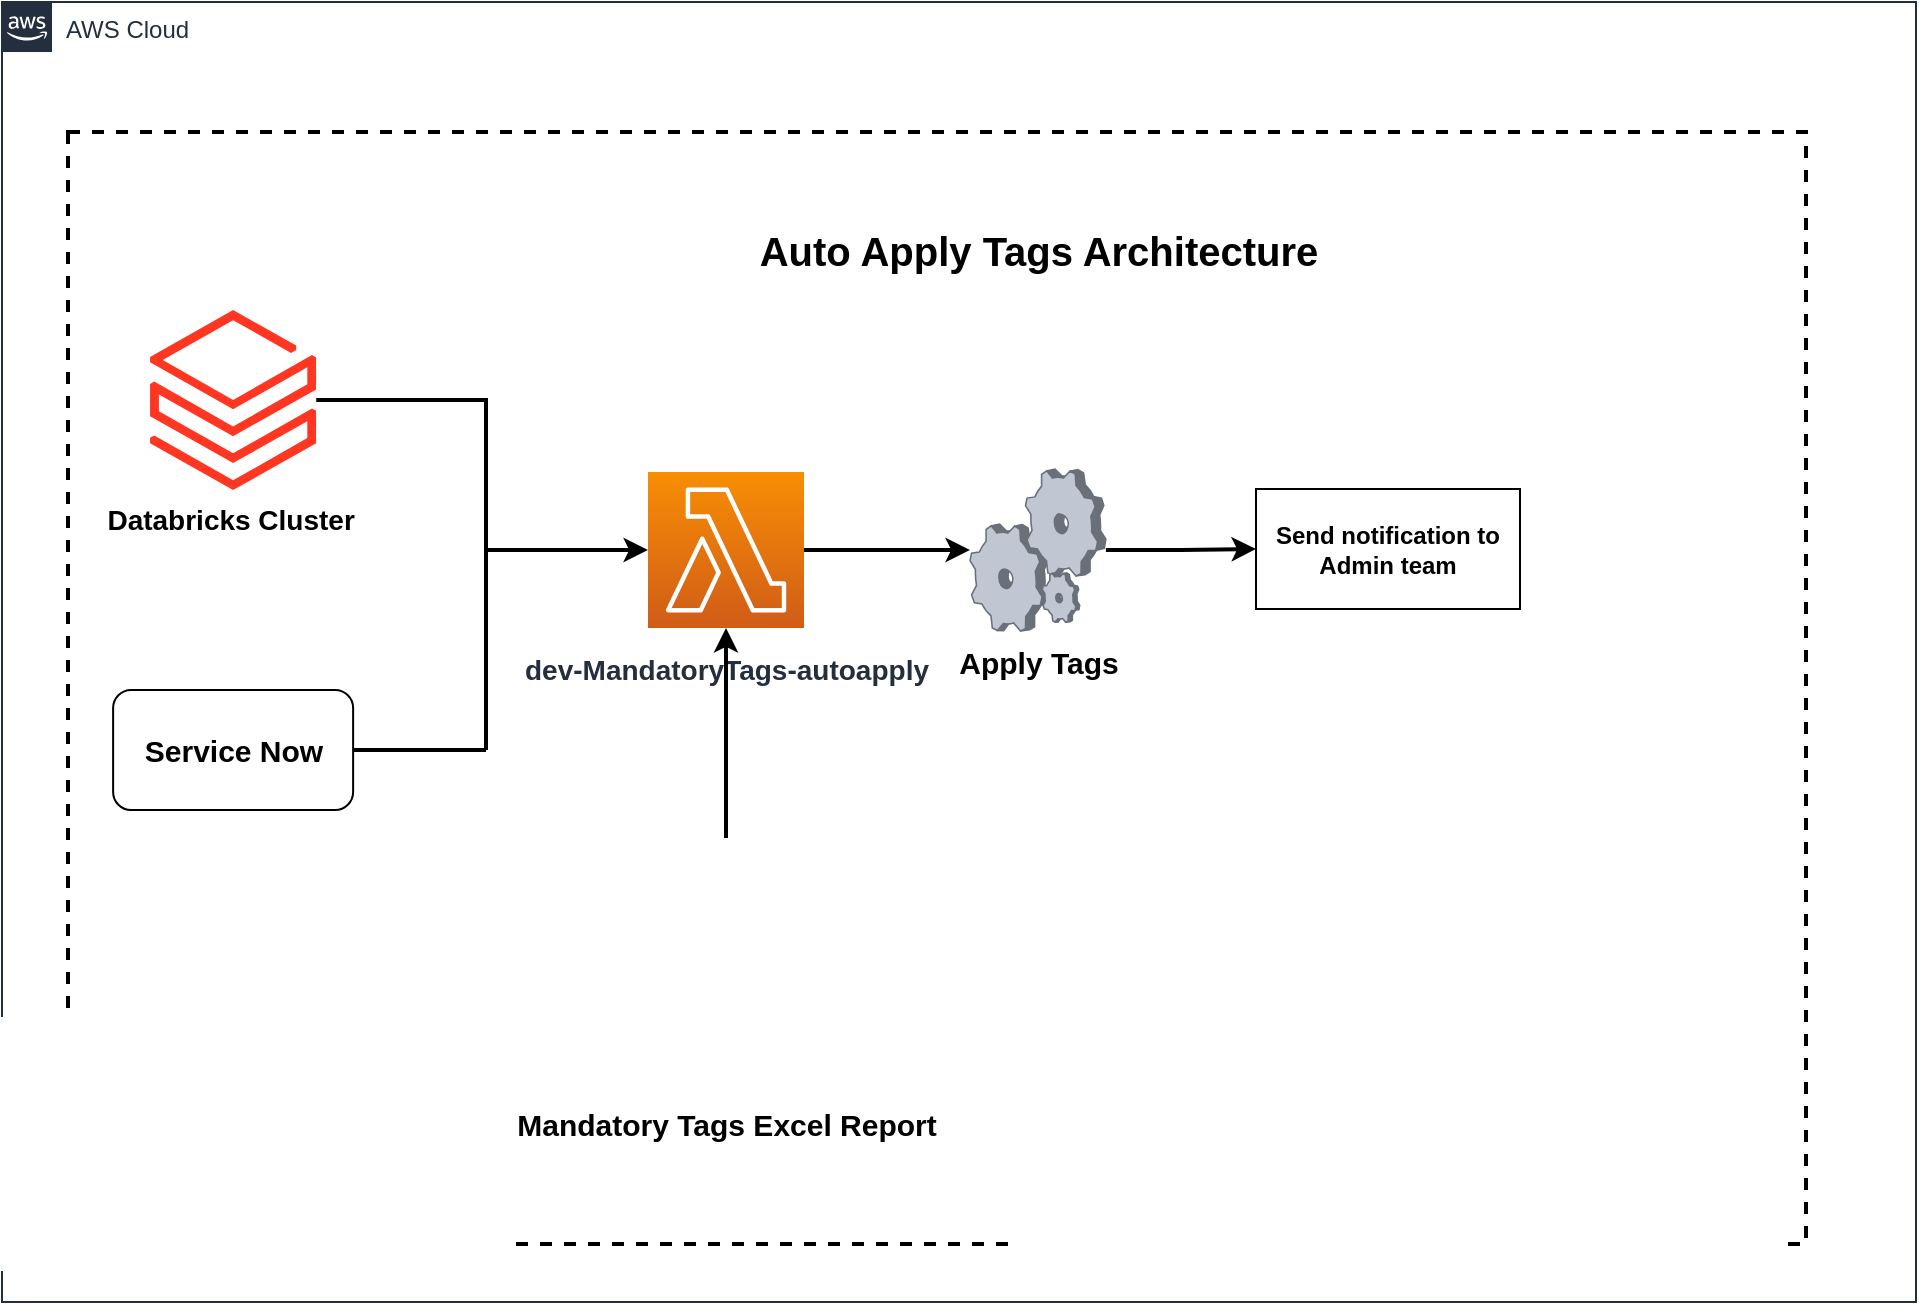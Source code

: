 <mxfile version="22.1.3" type="github">
  <diagram id="Ht1M8jgEwFfnCIfOTk4-" name="Page-1">
    <mxGraphModel dx="1040" dy="600" grid="1" gridSize="11" guides="1" tooltips="1" connect="1" arrows="1" fold="1" page="1" pageScale="1" pageWidth="1169" pageHeight="827" math="0" shadow="0">
      <root>
        <mxCell id="0" />
        <mxCell id="1" parent="0" />
        <mxCell id="UEzPUAAOIrF-is8g5C7q-74" value="AWS Cloud" style="points=[[0,0],[0.25,0],[0.5,0],[0.75,0],[1,0],[1,0.25],[1,0.5],[1,0.75],[1,1],[0.75,1],[0.5,1],[0.25,1],[0,1],[0,0.75],[0,0.5],[0,0.25]];outlineConnect=0;gradientColor=none;html=1;whiteSpace=wrap;fontSize=12;fontStyle=0;shape=mxgraph.aws4.group;grIcon=mxgraph.aws4.group_aws_cloud_alt;strokeColor=#232F3E;fillColor=none;verticalAlign=top;align=left;spacingLeft=30;fontColor=#232F3E;dashed=0;labelBackgroundColor=#ffffff;container=1;pointerEvents=0;collapsible=0;recursiveResize=0;" parent="1" vertex="1">
          <mxGeometry x="44" y="110" width="957" height="650" as="geometry" />
        </mxCell>
        <mxCell id="UEzPUAAOIrF-is8g5C7q-107" value="" style="rounded=0;whiteSpace=wrap;html=1;labelBackgroundColor=none;fillColor=none;dashed=1;container=1;pointerEvents=0;collapsible=0;recursiveResize=0;strokeWidth=2;" parent="UEzPUAAOIrF-is8g5C7q-74" vertex="1">
          <mxGeometry x="33" y="65" width="869" height="556" as="geometry" />
        </mxCell>
        <mxCell id="wpDZTsJx0Alkrm5YS9d_-1" value="&lt;font style=&quot;font-size: 14px;&quot;&gt;&lt;b&gt;Databricks Cluster&amp;nbsp;&lt;/b&gt;&lt;/font&gt;" style="image;aspect=fixed;html=1;points=[];align=center;fontSize=12;image=img/lib/azure2/analytics/Azure_Databricks.svg;" vertex="1" parent="UEzPUAAOIrF-is8g5C7q-107">
          <mxGeometry x="41" y="89" width="83.12" height="90" as="geometry" />
        </mxCell>
        <mxCell id="wpDZTsJx0Alkrm5YS9d_-50" value="" style="edgeStyle=orthogonalEdgeStyle;rounded=0;orthogonalLoop=1;jettySize=auto;html=1;strokeWidth=2;" edge="1" parent="UEzPUAAOIrF-is8g5C7q-107" source="UEzPUAAOIrF-is8g5C7q-85" target="wpDZTsJx0Alkrm5YS9d_-32">
          <mxGeometry relative="1" as="geometry" />
        </mxCell>
        <mxCell id="UEzPUAAOIrF-is8g5C7q-85" value="&lt;font style=&quot;font-size: 14px;&quot;&gt;&lt;b&gt;dev-MandatoryTags-autoapply&lt;/b&gt;&lt;/font&gt;" style="outlineConnect=0;fontColor=#232F3E;gradientColor=#F78E04;gradientDirection=north;fillColor=#D05C17;strokeColor=#ffffff;dashed=0;verticalLabelPosition=bottom;verticalAlign=top;align=center;html=1;fontSize=12;fontStyle=0;aspect=fixed;shape=mxgraph.aws4.resourceIcon;resIcon=mxgraph.aws4.lambda;labelBackgroundColor=#ffffff;spacingTop=6;" parent="UEzPUAAOIrF-is8g5C7q-107" vertex="1">
          <mxGeometry x="290" y="170" width="78" height="78" as="geometry" />
        </mxCell>
        <mxCell id="wpDZTsJx0Alkrm5YS9d_-6" value="" style="endArrow=classic;html=1;rounded=0;strokeWidth=2;" edge="1" parent="UEzPUAAOIrF-is8g5C7q-107" target="UEzPUAAOIrF-is8g5C7q-85">
          <mxGeometry width="50" height="50" relative="1" as="geometry">
            <mxPoint x="209" y="209" as="sourcePoint" />
            <mxPoint x="129" y="258" as="targetPoint" />
          </mxGeometry>
        </mxCell>
        <mxCell id="wpDZTsJx0Alkrm5YS9d_-17" value="&lt;b&gt;&lt;font style=&quot;font-size: 15px;&quot;&gt;Service Now&lt;/font&gt;&lt;/b&gt;" style="rounded=1;whiteSpace=wrap;html=1;" vertex="1" parent="UEzPUAAOIrF-is8g5C7q-107">
          <mxGeometry x="22.56" y="279" width="120" height="60" as="geometry" />
        </mxCell>
        <mxCell id="wpDZTsJx0Alkrm5YS9d_-26" value="&lt;b&gt;Send notification to Admin team&lt;/b&gt;" style="rounded=0;whiteSpace=wrap;html=1;" vertex="1" parent="UEzPUAAOIrF-is8g5C7q-107">
          <mxGeometry x="594" y="178.5" width="132" height="60" as="geometry" />
        </mxCell>
        <mxCell id="wpDZTsJx0Alkrm5YS9d_-51" value="" style="edgeStyle=orthogonalEdgeStyle;rounded=0;orthogonalLoop=1;jettySize=auto;html=1;strokeWidth=2;" edge="1" parent="UEzPUAAOIrF-is8g5C7q-107" source="wpDZTsJx0Alkrm5YS9d_-32" target="wpDZTsJx0Alkrm5YS9d_-26">
          <mxGeometry relative="1" as="geometry" />
        </mxCell>
        <mxCell id="wpDZTsJx0Alkrm5YS9d_-32" value="&lt;font style=&quot;font-size: 15px;&quot;&gt;&lt;b&gt;Apply Tags&lt;/b&gt;&lt;/font&gt;" style="verticalLabelPosition=bottom;sketch=0;aspect=fixed;html=1;verticalAlign=top;strokeColor=none;align=center;outlineConnect=0;shape=mxgraph.citrix.process;" vertex="1" parent="UEzPUAAOIrF-is8g5C7q-107">
          <mxGeometry x="451" y="168.5" width="67.94" height="81" as="geometry" />
        </mxCell>
        <mxCell id="wpDZTsJx0Alkrm5YS9d_-44" value="" style="endArrow=none;html=1;rounded=0;fontSize=11;strokeWidth=2;" edge="1" parent="UEzPUAAOIrF-is8g5C7q-107" source="wpDZTsJx0Alkrm5YS9d_-1">
          <mxGeometry width="50" height="50" relative="1" as="geometry">
            <mxPoint x="170" y="182" as="sourcePoint" />
            <mxPoint x="209" y="134" as="targetPoint" />
          </mxGeometry>
        </mxCell>
        <mxCell id="wpDZTsJx0Alkrm5YS9d_-48" value="" style="endArrow=none;html=1;rounded=0;strokeWidth=2;" edge="1" parent="UEzPUAAOIrF-is8g5C7q-107">
          <mxGeometry width="50" height="50" relative="1" as="geometry">
            <mxPoint x="209" y="309" as="sourcePoint" />
            <mxPoint x="209" y="133" as="targetPoint" />
          </mxGeometry>
        </mxCell>
        <mxCell id="wpDZTsJx0Alkrm5YS9d_-49" value="" style="endArrow=classic;html=1;rounded=0;strokeWidth=2;exitX=0.5;exitY=0;exitDx=0;exitDy=0;" edge="1" parent="UEzPUAAOIrF-is8g5C7q-107" target="UEzPUAAOIrF-is8g5C7q-85">
          <mxGeometry width="50" height="50" relative="1" as="geometry">
            <mxPoint x="329.0" y="353" as="sourcePoint" />
            <mxPoint x="301" y="220" as="targetPoint" />
          </mxGeometry>
        </mxCell>
        <mxCell id="wpDZTsJx0Alkrm5YS9d_-47" value="" style="endArrow=none;html=1;rounded=0;entryX=1;entryY=0.5;entryDx=0;entryDy=0;strokeWidth=2;" edge="1" parent="UEzPUAAOIrF-is8g5C7q-107" target="wpDZTsJx0Alkrm5YS9d_-17">
          <mxGeometry width="50" height="50" relative="1" as="geometry">
            <mxPoint x="209" y="309" as="sourcePoint" />
            <mxPoint x="204" y="155" as="targetPoint" />
          </mxGeometry>
        </mxCell>
        <mxCell id="wpDZTsJx0Alkrm5YS9d_-53" value="&lt;b&gt;&lt;font style=&quot;font-size: 15px;&quot;&gt;Mandatory Tags Excel Report&lt;/font&gt;&lt;/b&gt;" style="shape=image;html=1;verticalAlign=top;verticalLabelPosition=bottom;labelBackgroundColor=#ffffff;imageAspect=0;aspect=fixed;image=https://cdn0.iconfinder.com/data/icons/logos-microsoft-office-365/128/Microsoft_Office-02-128.png" vertex="1" parent="UEzPUAAOIrF-is8g5C7q-107">
          <mxGeometry x="265" y="353" width="128" height="128" as="geometry" />
        </mxCell>
        <mxCell id="wpDZTsJx0Alkrm5YS9d_-54" value="&lt;b&gt;&lt;font style=&quot;font-size: 20px;&quot;&gt;Auto Apply Tags Architecture&lt;/font&gt;&lt;/b&gt;" style="text;html=1;align=center;verticalAlign=middle;resizable=0;points=[];autosize=1;strokeColor=none;fillColor=none;" vertex="1" parent="UEzPUAAOIrF-is8g5C7q-107">
          <mxGeometry x="330.97" y="42" width="308" height="33" as="geometry" />
        </mxCell>
      </root>
    </mxGraphModel>
  </diagram>
</mxfile>
